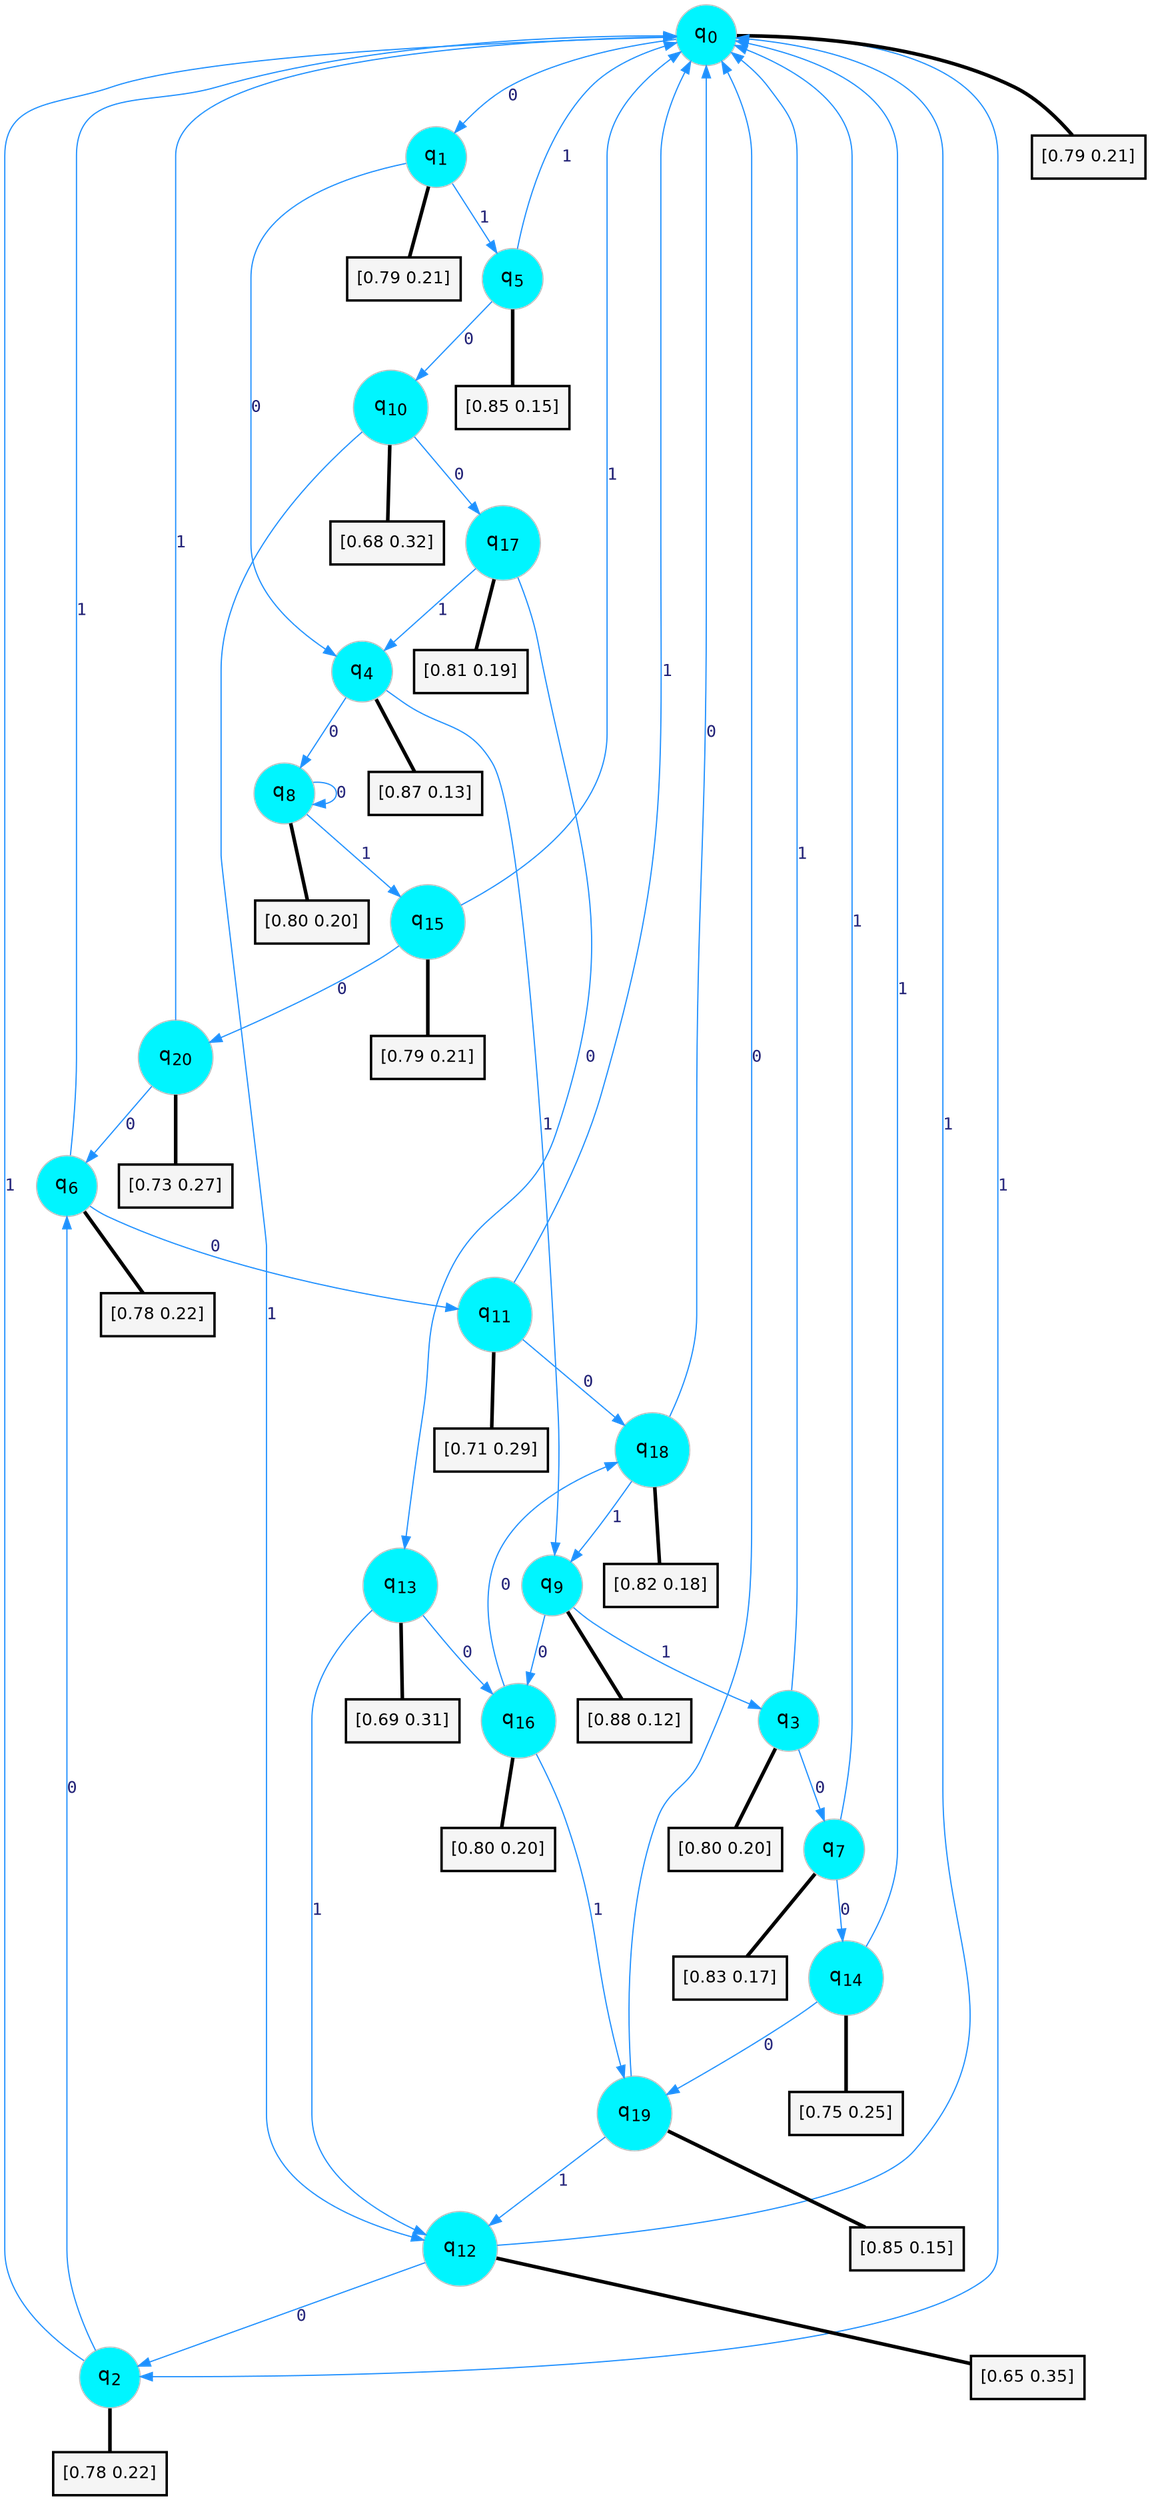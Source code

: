 digraph G {
graph [
bgcolor=transparent, dpi=300, rankdir=TD, size="40,25"];
node [
color=gray, fillcolor=turquoise1, fontcolor=black, fontname=Helvetica, fontsize=16, fontweight=bold, shape=circle, style=filled];
edge [
arrowsize=1, color=dodgerblue1, fontcolor=midnightblue, fontname=courier, fontweight=bold, penwidth=1, style=solid, weight=20];
0[label=<q<SUB>0</SUB>>];
1[label=<q<SUB>1</SUB>>];
2[label=<q<SUB>2</SUB>>];
3[label=<q<SUB>3</SUB>>];
4[label=<q<SUB>4</SUB>>];
5[label=<q<SUB>5</SUB>>];
6[label=<q<SUB>6</SUB>>];
7[label=<q<SUB>7</SUB>>];
8[label=<q<SUB>8</SUB>>];
9[label=<q<SUB>9</SUB>>];
10[label=<q<SUB>10</SUB>>];
11[label=<q<SUB>11</SUB>>];
12[label=<q<SUB>12</SUB>>];
13[label=<q<SUB>13</SUB>>];
14[label=<q<SUB>14</SUB>>];
15[label=<q<SUB>15</SUB>>];
16[label=<q<SUB>16</SUB>>];
17[label=<q<SUB>17</SUB>>];
18[label=<q<SUB>18</SUB>>];
19[label=<q<SUB>19</SUB>>];
20[label=<q<SUB>20</SUB>>];
21[label="[0.79 0.21]", shape=box,fontcolor=black, fontname=Helvetica, fontsize=14, penwidth=2, fillcolor=whitesmoke,color=black];
22[label="[0.79 0.21]", shape=box,fontcolor=black, fontname=Helvetica, fontsize=14, penwidth=2, fillcolor=whitesmoke,color=black];
23[label="[0.78 0.22]", shape=box,fontcolor=black, fontname=Helvetica, fontsize=14, penwidth=2, fillcolor=whitesmoke,color=black];
24[label="[0.80 0.20]", shape=box,fontcolor=black, fontname=Helvetica, fontsize=14, penwidth=2, fillcolor=whitesmoke,color=black];
25[label="[0.87 0.13]", shape=box,fontcolor=black, fontname=Helvetica, fontsize=14, penwidth=2, fillcolor=whitesmoke,color=black];
26[label="[0.85 0.15]", shape=box,fontcolor=black, fontname=Helvetica, fontsize=14, penwidth=2, fillcolor=whitesmoke,color=black];
27[label="[0.78 0.22]", shape=box,fontcolor=black, fontname=Helvetica, fontsize=14, penwidth=2, fillcolor=whitesmoke,color=black];
28[label="[0.83 0.17]", shape=box,fontcolor=black, fontname=Helvetica, fontsize=14, penwidth=2, fillcolor=whitesmoke,color=black];
29[label="[0.80 0.20]", shape=box,fontcolor=black, fontname=Helvetica, fontsize=14, penwidth=2, fillcolor=whitesmoke,color=black];
30[label="[0.88 0.12]", shape=box,fontcolor=black, fontname=Helvetica, fontsize=14, penwidth=2, fillcolor=whitesmoke,color=black];
31[label="[0.68 0.32]", shape=box,fontcolor=black, fontname=Helvetica, fontsize=14, penwidth=2, fillcolor=whitesmoke,color=black];
32[label="[0.71 0.29]", shape=box,fontcolor=black, fontname=Helvetica, fontsize=14, penwidth=2, fillcolor=whitesmoke,color=black];
33[label="[0.65 0.35]", shape=box,fontcolor=black, fontname=Helvetica, fontsize=14, penwidth=2, fillcolor=whitesmoke,color=black];
34[label="[0.69 0.31]", shape=box,fontcolor=black, fontname=Helvetica, fontsize=14, penwidth=2, fillcolor=whitesmoke,color=black];
35[label="[0.75 0.25]", shape=box,fontcolor=black, fontname=Helvetica, fontsize=14, penwidth=2, fillcolor=whitesmoke,color=black];
36[label="[0.79 0.21]", shape=box,fontcolor=black, fontname=Helvetica, fontsize=14, penwidth=2, fillcolor=whitesmoke,color=black];
37[label="[0.80 0.20]", shape=box,fontcolor=black, fontname=Helvetica, fontsize=14, penwidth=2, fillcolor=whitesmoke,color=black];
38[label="[0.81 0.19]", shape=box,fontcolor=black, fontname=Helvetica, fontsize=14, penwidth=2, fillcolor=whitesmoke,color=black];
39[label="[0.82 0.18]", shape=box,fontcolor=black, fontname=Helvetica, fontsize=14, penwidth=2, fillcolor=whitesmoke,color=black];
40[label="[0.85 0.15]", shape=box,fontcolor=black, fontname=Helvetica, fontsize=14, penwidth=2, fillcolor=whitesmoke,color=black];
41[label="[0.73 0.27]", shape=box,fontcolor=black, fontname=Helvetica, fontsize=14, penwidth=2, fillcolor=whitesmoke,color=black];
0->1 [label=0];
0->2 [label=1];
0->21 [arrowhead=none, penwidth=3,color=black];
1->4 [label=0];
1->5 [label=1];
1->22 [arrowhead=none, penwidth=3,color=black];
2->6 [label=0];
2->0 [label=1];
2->23 [arrowhead=none, penwidth=3,color=black];
3->7 [label=0];
3->0 [label=1];
3->24 [arrowhead=none, penwidth=3,color=black];
4->8 [label=0];
4->9 [label=1];
4->25 [arrowhead=none, penwidth=3,color=black];
5->10 [label=0];
5->0 [label=1];
5->26 [arrowhead=none, penwidth=3,color=black];
6->11 [label=0];
6->0 [label=1];
6->27 [arrowhead=none, penwidth=3,color=black];
7->14 [label=0];
7->0 [label=1];
7->28 [arrowhead=none, penwidth=3,color=black];
8->8 [label=0];
8->15 [label=1];
8->29 [arrowhead=none, penwidth=3,color=black];
9->16 [label=0];
9->3 [label=1];
9->30 [arrowhead=none, penwidth=3,color=black];
10->17 [label=0];
10->12 [label=1];
10->31 [arrowhead=none, penwidth=3,color=black];
11->18 [label=0];
11->0 [label=1];
11->32 [arrowhead=none, penwidth=3,color=black];
12->2 [label=0];
12->0 [label=1];
12->33 [arrowhead=none, penwidth=3,color=black];
13->16 [label=0];
13->12 [label=1];
13->34 [arrowhead=none, penwidth=3,color=black];
14->19 [label=0];
14->0 [label=1];
14->35 [arrowhead=none, penwidth=3,color=black];
15->20 [label=0];
15->0 [label=1];
15->36 [arrowhead=none, penwidth=3,color=black];
16->18 [label=0];
16->19 [label=1];
16->37 [arrowhead=none, penwidth=3,color=black];
17->13 [label=0];
17->4 [label=1];
17->38 [arrowhead=none, penwidth=3,color=black];
18->0 [label=0];
18->9 [label=1];
18->39 [arrowhead=none, penwidth=3,color=black];
19->0 [label=0];
19->12 [label=1];
19->40 [arrowhead=none, penwidth=3,color=black];
20->6 [label=0];
20->0 [label=1];
20->41 [arrowhead=none, penwidth=3,color=black];
}
